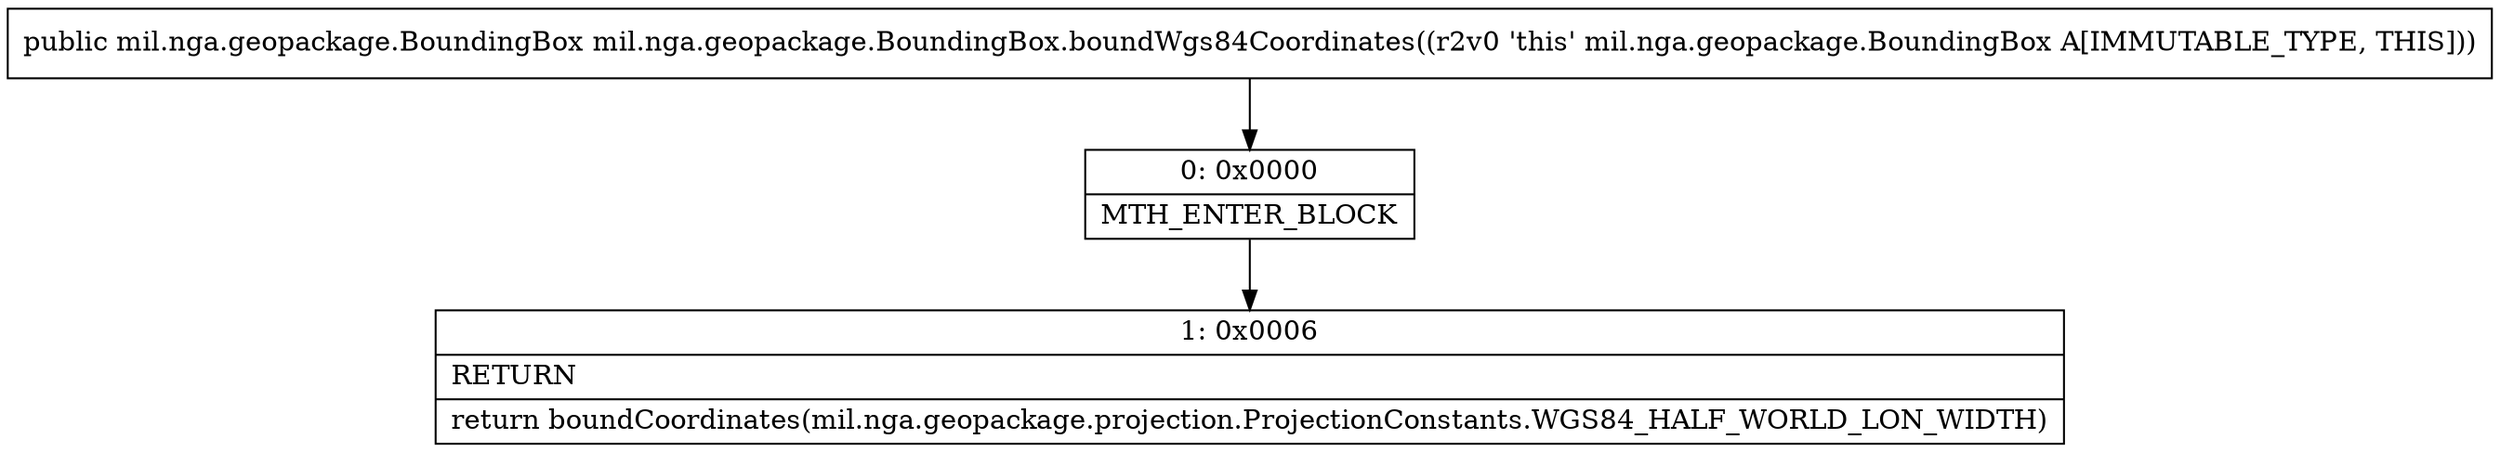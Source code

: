digraph "CFG formil.nga.geopackage.BoundingBox.boundWgs84Coordinates()Lmil\/nga\/geopackage\/BoundingBox;" {
Node_0 [shape=record,label="{0\:\ 0x0000|MTH_ENTER_BLOCK\l}"];
Node_1 [shape=record,label="{1\:\ 0x0006|RETURN\l|return boundCoordinates(mil.nga.geopackage.projection.ProjectionConstants.WGS84_HALF_WORLD_LON_WIDTH)\l}"];
MethodNode[shape=record,label="{public mil.nga.geopackage.BoundingBox mil.nga.geopackage.BoundingBox.boundWgs84Coordinates((r2v0 'this' mil.nga.geopackage.BoundingBox A[IMMUTABLE_TYPE, THIS])) }"];
MethodNode -> Node_0;
Node_0 -> Node_1;
}

